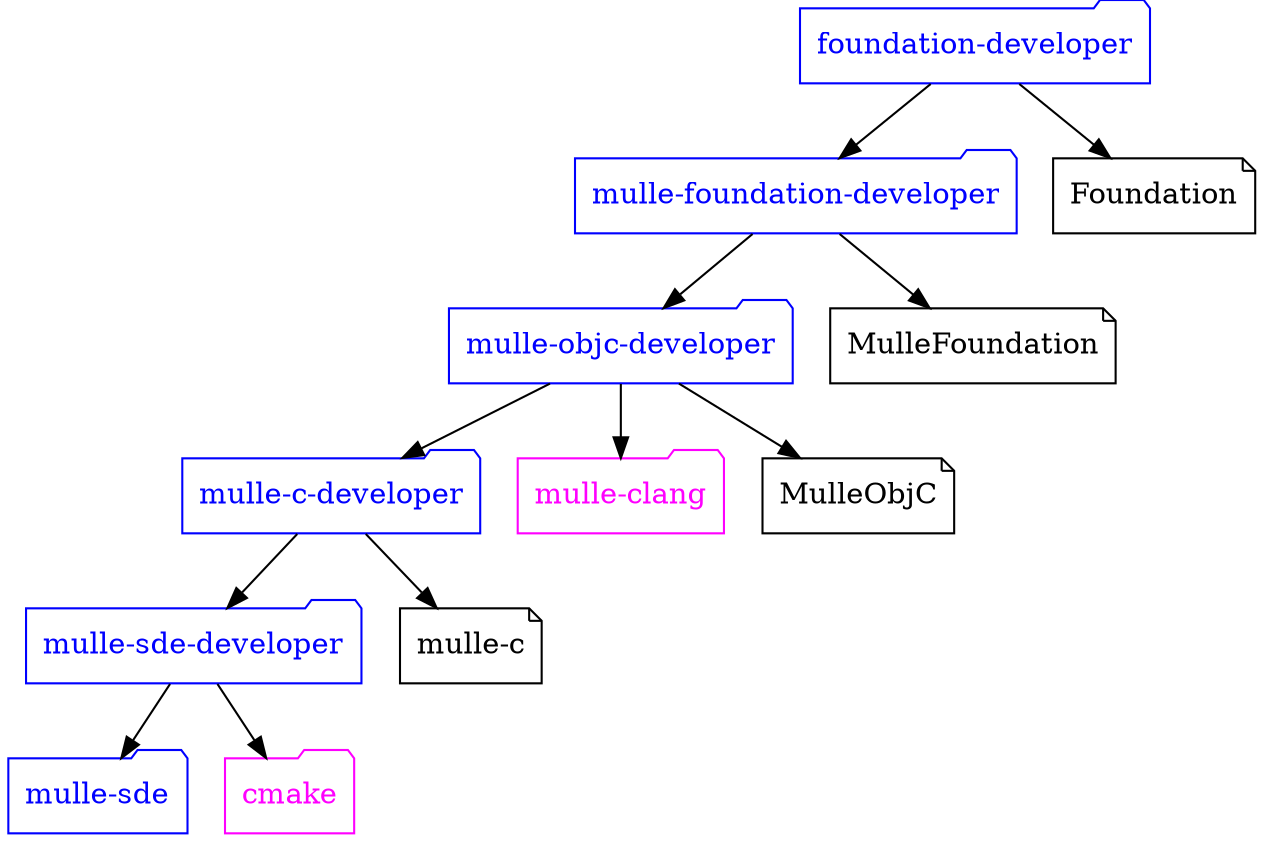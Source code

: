 digraph xxx {
   node [ shape="note" ]


   subgraph {
      node [ shape="folder"; color="blue"; fontcolor="blue" ]
      "foundation-developer"
      "mulle-foundation-developer"
      "mulle-objc-developer"
      "mulle-c-developer"
      "mulle-sde-developer"
      "mulle-sde"
   }

   subgraph {
      node [ shape="folder"; color="magenta"; fontcolor="magenta" ]
      "mulle-clang"
   }

   subgraph {
      node [ shape="box"; color="magenta"; fontcolor="magenta" ]
      rank = same; "mulle-sde"
   }

   subgraph {
      node [ shape="folder"; color="magenta"; fontcolor="magenta" ]
      rank = same; "cmake";
   }
   "foundation-developer" -> "mulle-foundation-developer"
   "foundation-developer" -> "Foundation"
   "mulle-foundation-developer" -> "mulle-objc-developer"
   "mulle-foundation-developer" -> "MulleFoundation"
   "mulle-objc-developer" -> "mulle-c-developer"
   "mulle-objc-developer" -> "MulleObjC"
   "mulle-objc-developer" -> "mulle-clang"
   "mulle-c-developer"    -> "mulle-sde-developer"
   "mulle-c-developer"    -> "mulle-c"
   "mulle-sde-developer"  -> "mulle-sde"
   "mulle-sde-developer"  -> "cmake"
}